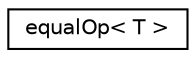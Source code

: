 digraph "Graphical Class Hierarchy"
{
 // LATEX_PDF_SIZE
  edge [fontname="Helvetica",fontsize="10",labelfontname="Helvetica",labelfontsize="10"];
  node [fontname="Helvetica",fontsize="10",shape=record];
  rankdir="LR";
  Node0 [label="equalOp\< T \>",height=0.2,width=0.4,color="black", fillcolor="white", style="filled",URL="$structpFlow_1_1equalOp.html",tooltip=" "];
}
